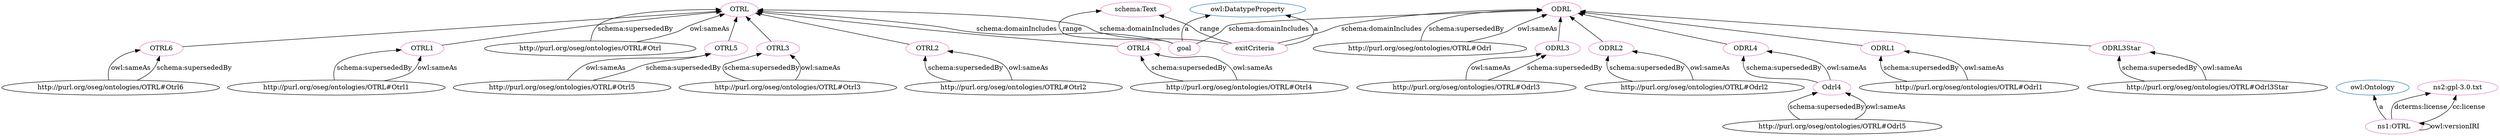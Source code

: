 digraph G {
  rankdir=BT
  node[height=.3]
"http://www.w3.org/2002/07/owl#DatatypeProperty" [fillcolor="#1f77b4" color="#1f77b4" label="owl:DatatypeProperty"]
"http://purl.org/oseg/ontologies/OTRL#OTRL5" [fillcolor="#1f77b4" color="#1f77b4" label="OTRL5"]
"http://purl.org/oseg/ontologies/OTRL#OTRL3" [fillcolor="#1f77b4" color="#1f77b4" label="OTRL3"]
"http://purl.org/oseg/ontologies/OTRL#OTRL" [fillcolor="#1f77b4" color="#1f77b4" label="OTRL"]
"http://purl.org/oseg/ontologies/OTRL#ODRL4" [fillcolor="#1f77b4" color="#1f77b4" label="ODRL4"]
"http://purl.org/oseg/ontologies/OTRL#ODRL1" [fillcolor="#1f77b4" color="#1f77b4" label="ODRL1"]
"http://purl.org/oseg/ontologies/OTRL#OTRL2" [fillcolor="#1f77b4" color="#1f77b4" label="OTRL2"]
"http://purl.org/oseg/ontologies/OTRL#ODRL3Star" [fillcolor="#1f77b4" color="#1f77b4" label="ODRL3Star"]
"http://purl.org/oseg/ontologies/OTRL#OTRL6" [fillcolor="#1f77b4" color="#1f77b4" label="OTRL6"]
"http://purl.org/oseg/ontologies/OTRL#OTRL1" [fillcolor="#1f77b4" color="#1f77b4" label="OTRL1"]
"http://purl.org/oseg/ontologies/OTRL#OTRL4" [fillcolor="#1f77b4" color="#1f77b4" label="OTRL4"]
"http://purl.org/oseg/ontologies/OTRL#ODRL3" [fillcolor="#1f77b4" color="#1f77b4" label="ODRL3"]
"http://purl.org/oseg/ontologies/OTRL#ODRL2" [fillcolor="#1f77b4" color="#1f77b4" label="ODRL2"]
"http://www.w3.org/2002/07/owl#Ontology" [fillcolor="#1f77b4" color="#1f77b4" label="owl:Ontology"]
"http://purl.org/oseg/ontologies/OTRL#ODRL" [fillcolor="#1f77b4" color="#1f77b4" label="ODRL"]
"http://purl.org/oseg/ontologies/OTRL#OTRL4" [fillcolor="#e377c2" color="#e377c2" label="OTRL4"]
"http://purl.org/oseg/ontologies/OTRL#OTRL6" [fillcolor="#e377c2" color="#e377c2" label="OTRL6"]
"http://purl.org/oseg/ontologies/OTRL#OTRL1" [fillcolor="#e377c2" color="#e377c2" label="OTRL1"]
"http://schema.org/Text" [fillcolor="#e377c2" color="#e377c2" label="schema:Text"]
"http://purl.org/oseg/ontologies/OTRL#ODRL3Star" [fillcolor="#e377c2" color="#e377c2" label="ODRL3Star"]
"http://purl.org/oseg/ontologies/OTRL" [fillcolor="#e377c2" color="#e377c2" label="ns1:OTRL"]
"http://purl.org/oseg/ontologies/OTRL#OTRL3" [fillcolor="#e377c2" color="#e377c2" label="OTRL3"]
"http://purl.org/oseg/ontologies/OTRL#ODRL" [fillcolor="#e377c2" color="#e377c2" label="ODRL"]
"http://purl.org/oseg/ontologies/OTRL#ODRL2" [fillcolor="#e377c2" color="#e377c2" label="ODRL2"]
"http://purl.org/oseg/ontologies/OTRL#OTRL2" [fillcolor="#e377c2" color="#e377c2" label="OTRL2"]
"http://purl.org/oseg/ontologies/OTRL#ODRL1" [fillcolor="#e377c2" color="#e377c2" label="ODRL1"]
"http://purl.org/oseg/ontologies/OTRL#ODRL3" [fillcolor="#e377c2" color="#e377c2" label="ODRL3"]
"http://purl.org/oseg/ontologies/OTRL#ODRL4" [fillcolor="#e377c2" color="#e377c2" label="ODRL4"]
"http://purl.org/oseg/ontologies/OTRL#goal" [fillcolor="#e377c2" color="#e377c2" label="goal"]
"http://purl.org/oseg/ontologies/OTRL#OTRL" [fillcolor="#e377c2" color="#e377c2" label="OTRL"]
"http://purl.org/oseg/ontologies/OTRL#Odrl4" [fillcolor="#e377c2" color="#e377c2" label="Odrl4"]
"https://www.gnu.org/licenses/gpl-3.0.txt" [fillcolor="#e377c2" color="#e377c2" label="ns2:gpl-3.0.txt"]
"http://purl.org/oseg/ontologies/OTRL#OTRL5" [fillcolor="#e377c2" color="#e377c2" label="OTRL5"]
"http://purl.org/oseg/ontologies/OTRL#exitCriteria" [fillcolor="#e377c2" color="#e377c2" label="exitCriteria"]
  "http://purl.org/oseg/ontologies/OTRL#Otrl4" -> "http://purl.org/oseg/ontologies/OTRL#OTRL4" [label="schema:supersededBy"]
  "http://purl.org/oseg/ontologies/OTRL#Otrl6" -> "http://purl.org/oseg/ontologies/OTRL#OTRL6" [label="owl:sameAs"]
  "http://purl.org/oseg/ontologies/OTRL#Otrl1" -> "http://purl.org/oseg/ontologies/OTRL#OTRL1" [label="schema:supersededBy"]
  "http://purl.org/oseg/ontologies/OTRL#exitCriteria" -> "http://schema.org/Text" [label="range"]
  "http://purl.org/oseg/ontologies/OTRL#Odrl3Star" -> "http://purl.org/oseg/ontologies/OTRL#ODRL3Star" [label="schema:supersededBy"]
  "http://purl.org/oseg/ontologies/OTRL" -> "http://www.w3.org/2002/07/owl#Ontology" [label="a"]
  "http://purl.org/oseg/ontologies/OTRL#Otrl3" -> "http://purl.org/oseg/ontologies/OTRL#OTRL3" [label="schema:supersededBy"]
  "http://purl.org/oseg/ontologies/OTRL#Otrl4" -> "http://purl.org/oseg/ontologies/OTRL#OTRL4" [label="owl:sameAs"]
  "http://purl.org/oseg/ontologies/OTRL#Otrl1" -> "http://purl.org/oseg/ontologies/OTRL#OTRL1" [label="owl:sameAs"]
  "http://purl.org/oseg/ontologies/OTRL#ODRL1" -> "http://purl.org/oseg/ontologies/OTRL#ODRL" [label=""]
  "http://purl.org/oseg/ontologies/OTRL#goal" -> "http://schema.org/Text" [label="range"]
  "http://purl.org/oseg/ontologies/OTRL#Odrl2" -> "http://purl.org/oseg/ontologies/OTRL#ODRL2" [label="schema:supersededBy"]
  "http://purl.org/oseg/ontologies/OTRL#Otrl3" -> "http://purl.org/oseg/ontologies/OTRL#OTRL3" [label="owl:sameAs"]
  "http://purl.org/oseg/ontologies/OTRL#Odrl" -> "http://purl.org/oseg/ontologies/OTRL#ODRL" [label="schema:supersededBy"]
  "http://purl.org/oseg/ontologies/OTRL#Otrl2" -> "http://purl.org/oseg/ontologies/OTRL#OTRL2" [label="schema:supersededBy"]
  "http://purl.org/oseg/ontologies/OTRL#Odrl2" -> "http://purl.org/oseg/ontologies/OTRL#ODRL2" [label="owl:sameAs"]
  "http://purl.org/oseg/ontologies/OTRL#Otrl2" -> "http://purl.org/oseg/ontologies/OTRL#OTRL2" [label="owl:sameAs"]
  "http://purl.org/oseg/ontologies/OTRL#Otrl6" -> "http://purl.org/oseg/ontologies/OTRL#OTRL6" [label="schema:supersededBy"]
  "http://purl.org/oseg/ontologies/OTRL#Odrl1" -> "http://purl.org/oseg/ontologies/OTRL#ODRL1" [label="schema:supersededBy"]
  "http://purl.org/oseg/ontologies/OTRL#Odrl3" -> "http://purl.org/oseg/ontologies/OTRL#ODRL3" [label="owl:sameAs"]
  "http://purl.org/oseg/ontologies/OTRL#Odrl4" -> "http://purl.org/oseg/ontologies/OTRL#ODRL4" [label="schema:supersededBy"]
  "http://purl.org/oseg/ontologies/OTRL#Odrl1" -> "http://purl.org/oseg/ontologies/OTRL#ODRL1" [label="owl:sameAs"]
  "http://purl.org/oseg/ontologies/OTRL#ODRL3Star" -> "http://purl.org/oseg/ontologies/OTRL#ODRL" [label=""]
  "http://purl.org/oseg/ontologies/OTRL#Odrl4" -> "http://purl.org/oseg/ontologies/OTRL#ODRL4" [label="owl:sameAs"]
  "http://purl.org/oseg/ontologies/OTRL#goal" -> "http://www.w3.org/2002/07/owl#DatatypeProperty" [label="a"]
  "http://purl.org/oseg/ontologies/OTRL#OTRL3" -> "http://purl.org/oseg/ontologies/OTRL#OTRL" [label=""]
  "http://purl.org/oseg/ontologies/OTRL#OTRL4" -> "http://purl.org/oseg/ontologies/OTRL#OTRL" [label=""]
  "http://purl.org/oseg/ontologies/OTRL#Odrl" -> "http://purl.org/oseg/ontologies/OTRL#ODRL" [label="owl:sameAs"]
  "http://purl.org/oseg/ontologies/OTRL#OTRL1" -> "http://purl.org/oseg/ontologies/OTRL#OTRL" [label=""]
  "http://purl.org/oseg/ontologies/OTRL#Otrl" -> "http://purl.org/oseg/ontologies/OTRL#OTRL" [label="owl:sameAs"]
  "http://purl.org/oseg/ontologies/OTRL#OTRL2" -> "http://purl.org/oseg/ontologies/OTRL#OTRL" [label=""]
  "http://purl.org/oseg/ontologies/OTRL#Odrl3" -> "http://purl.org/oseg/ontologies/OTRL#ODRL3" [label="schema:supersededBy"]
  "http://purl.org/oseg/ontologies/OTRL#goal" -> "http://purl.org/oseg/ontologies/OTRL#OTRL" [label="schema:domainIncludes"]
  "http://purl.org/oseg/ontologies/OTRL#Odrl5" -> "http://purl.org/oseg/ontologies/OTRL#Odrl4" [label="schema:supersededBy"]
  "http://purl.org/oseg/ontologies/OTRL#ODRL3" -> "http://purl.org/oseg/ontologies/OTRL#ODRL" [label=""]
  "http://purl.org/oseg/ontologies/OTRL" -> "https://www.gnu.org/licenses/gpl-3.0.txt" [label="dcterms:license"]
  "http://purl.org/oseg/ontologies/OTRL" -> "http://purl.org/oseg/ontologies/OTRL" [label="owl:versionIRI"]
  "http://purl.org/oseg/ontologies/OTRL#goal" -> "http://purl.org/oseg/ontologies/OTRL#ODRL" [label="schema:domainIncludes"]
  "http://purl.org/oseg/ontologies/OTRL#Odrl5" -> "http://purl.org/oseg/ontologies/OTRL#Odrl4" [label="owl:sameAs"]
  "http://purl.org/oseg/ontologies/OTRL" -> "https://www.gnu.org/licenses/gpl-3.0.txt" [label="cc:license"]
  "http://purl.org/oseg/ontologies/OTRL#Otrl" -> "http://purl.org/oseg/ontologies/OTRL#OTRL" [label="schema:supersededBy"]
  "http://purl.org/oseg/ontologies/OTRL#Otrl5" -> "http://purl.org/oseg/ontologies/OTRL#OTRL5" [label="owl:sameAs"]
  "http://purl.org/oseg/ontologies/OTRL#exitCriteria" -> "http://purl.org/oseg/ontologies/OTRL#ODRL" [label="schema:domainIncludes"]
  "http://purl.org/oseg/ontologies/OTRL#exitCriteria" -> "http://www.w3.org/2002/07/owl#DatatypeProperty" [label="a"]
  "http://purl.org/oseg/ontologies/OTRL#Odrl3Star" -> "http://purl.org/oseg/ontologies/OTRL#ODRL3Star" [label="owl:sameAs"]
  "http://purl.org/oseg/ontologies/OTRL#ODRL2" -> "http://purl.org/oseg/ontologies/OTRL#ODRL" [label=""]
  "http://purl.org/oseg/ontologies/OTRL#Otrl5" -> "http://purl.org/oseg/ontologies/OTRL#OTRL5" [label="schema:supersededBy"]
  "http://purl.org/oseg/ontologies/OTRL#OTRL5" -> "http://purl.org/oseg/ontologies/OTRL#OTRL" [label=""]
  "http://purl.org/oseg/ontologies/OTRL#exitCriteria" -> "http://purl.org/oseg/ontologies/OTRL#OTRL" [label="schema:domainIncludes"]
  "http://purl.org/oseg/ontologies/OTRL#ODRL4" -> "http://purl.org/oseg/ontologies/OTRL#ODRL" [label=""]
  "http://purl.org/oseg/ontologies/OTRL#OTRL6" -> "http://purl.org/oseg/ontologies/OTRL#OTRL" [label=""]
}
